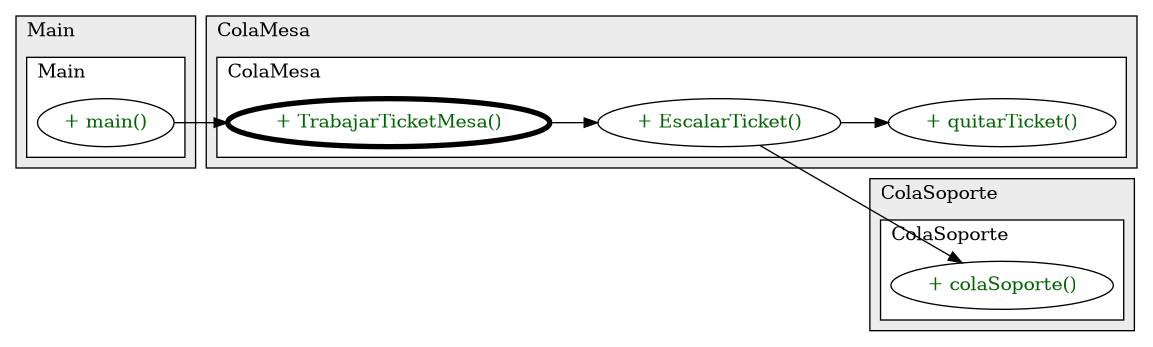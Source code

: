 @startuml

/' diagram meta data start
config=CallConfiguration;
{
  "rootMethod": "ColaMesa#TrabajarTicketMesa(String)",
  "projectClassification": {
    "searchMode": "OpenProject", // OpenProject, AllProjects
    "includedProjects": "",
    "pathEndKeywords": "*.impl",
    "isClientPath": "",
    "isClientName": "",
    "isTestPath": "",
    "isTestName": "",
    "isMappingPath": "",
    "isMappingName": "",
    "isDataAccessPath": "",
    "isDataAccessName": "",
    "isDataStructurePath": "",
    "isDataStructureName": "",
    "isInterfaceStructuresPath": "",
    "isInterfaceStructuresName": "",
    "isEntryPointPath": "",
    "isEntryPointName": "",
    "treatFinalFieldsAsMandatory": false
  },
  "graphRestriction": {
    "classPackageExcludeFilter": "",
    "classPackageIncludeFilter": "",
    "classNameExcludeFilter": "",
    "classNameIncludeFilter": "",
    "methodNameExcludeFilter": "",
    "methodNameIncludeFilter": "",
    "removeByInheritance": "", // inheritance/annotation based filtering is done in a second step
    "removeByAnnotation": "",
    "removeByClassPackage": "", // cleanup the graph after inheritance/annotation based filtering is done
    "removeByClassName": "",
    "cutMappings": false,
    "cutEnum": true,
    "cutTests": true,
    "cutClient": true,
    "cutDataAccess": true,
    "cutInterfaceStructures": true,
    "cutDataStructures": true,
    "cutGetterAndSetter": true,
    "cutConstructors": true
  },
  "graphTraversal": {
    "forwardDepth": 3,
    "backwardDepth": 3,
    "classPackageExcludeFilter": "",
    "classPackageIncludeFilter": "",
    "classNameExcludeFilter": "",
    "classNameIncludeFilter": "",
    "methodNameExcludeFilter": "",
    "methodNameIncludeFilter": "",
    "hideMappings": false,
    "hideDataStructures": false,
    "hidePrivateMethods": true,
    "hideInterfaceCalls": true, // indirection: implementation -> interface (is hidden) -> implementation
    "onlyShowApplicationEntryPoints": false, // root node is included
    "useMethodCallsForStructureDiagram": "ForwardOnly" // ForwardOnly, BothDirections, No
  },
  "details": {
    "aggregation": "GroupByClass", // ByClass, GroupByClass, None
    "showMethodParametersTypes": false,
    "showMethodParametersNames": false,
    "showMethodReturnType": false,
    "showPackageLevels": 2,
    "showCallOrder": false,
    "edgeMode": "MethodsOnly", // TypesOnly, MethodsOnly, TypesAndMethods, MethodsAndDirectTypeUsage
    "showDetailedClassStructure": false
  },
  "rootClass": "ColaMesa",
  "extensionCallbackMethod": "" // qualified.class.name#methodName - signature: public static String method(String)
}
diagram meta data end '/



digraph g {
    rankdir="LR"
    splines=polyline
    

'nodes 
subgraph cluster_1219410713 { 
   	label=ColaSoporte
	labeljust=l
	fillcolor="#ececec"
	style=filled
   
   subgraph cluster_1694703200 { 
   	label=ColaSoporte
	labeljust=l
	fillcolor=white
	style=filled
   
   ColaSoporte1219410713XXXcolaSoporte0[
	label="+ colaSoporte()"
	style=filled
	fillcolor=white
	tooltip="ColaSoporte

null"
	fontcolor=darkgreen
];
} 
} 

subgraph cluster_2390489 { 
   	label=Main
	labeljust=l
	fillcolor="#ececec"
	style=filled
   
   subgraph cluster_1706522830 { 
   	label=Main
	labeljust=l
	fillcolor=white
	style=filled
   
   Main2390489XXXmain1859653459[
	label="+ main()"
	style=filled
	fillcolor=white
	tooltip="Main

null"
	fontcolor=darkgreen
];
} 
} 

subgraph cluster_578206585 { 
   	label=ColaMesa
	labeljust=l
	fillcolor="#ececec"
	style=filled
   
   subgraph cluster_590551566 { 
   	label=ColaMesa
	labeljust=l
	fillcolor=white
	style=filled
   
   ColaMesa578206585XXXEscalarTicket0[
	label="+ EscalarTicket()"
	style=filled
	fillcolor=white
	tooltip="ColaMesa

null"
	fontcolor=darkgreen
];

ColaMesa578206585XXXTrabajarTicketMesa1808118735[
	label="+ TrabajarTicketMesa()"
	style=filled
	fillcolor=white
	tooltip="ColaMesa

null"
	penwidth=4
	fontcolor=darkgreen
];

ColaMesa578206585XXXquitarTicket0[
	label="+ quitarTicket()"
	style=filled
	fillcolor=white
	tooltip="ColaMesa

null"
	fontcolor=darkgreen
];
} 
} 

'edges    
ColaMesa578206585XXXEscalarTicket0 -> ColaMesa578206585XXXquitarTicket0;
ColaMesa578206585XXXEscalarTicket0 -> ColaSoporte1219410713XXXcolaSoporte0;
ColaMesa578206585XXXTrabajarTicketMesa1808118735 -> ColaMesa578206585XXXEscalarTicket0;
Main2390489XXXmain1859653459 -> ColaMesa578206585XXXTrabajarTicketMesa1808118735;
    
}
@enduml